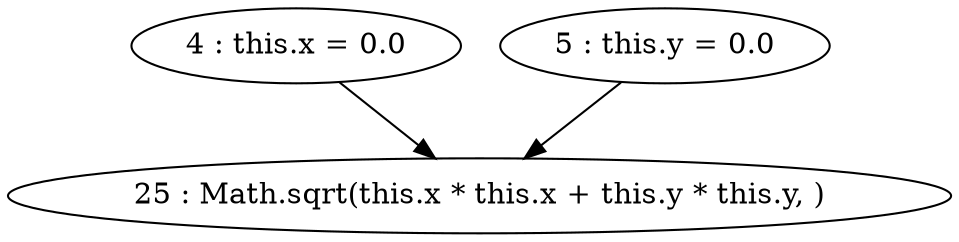 digraph G {
"4 : this.x = 0.0"
"4 : this.x = 0.0" -> "25 : Math.sqrt(this.x * this.x + this.y * this.y, )"
"5 : this.y = 0.0"
"5 : this.y = 0.0" -> "25 : Math.sqrt(this.x * this.x + this.y * this.y, )"
"25 : Math.sqrt(this.x * this.x + this.y * this.y, )"
}